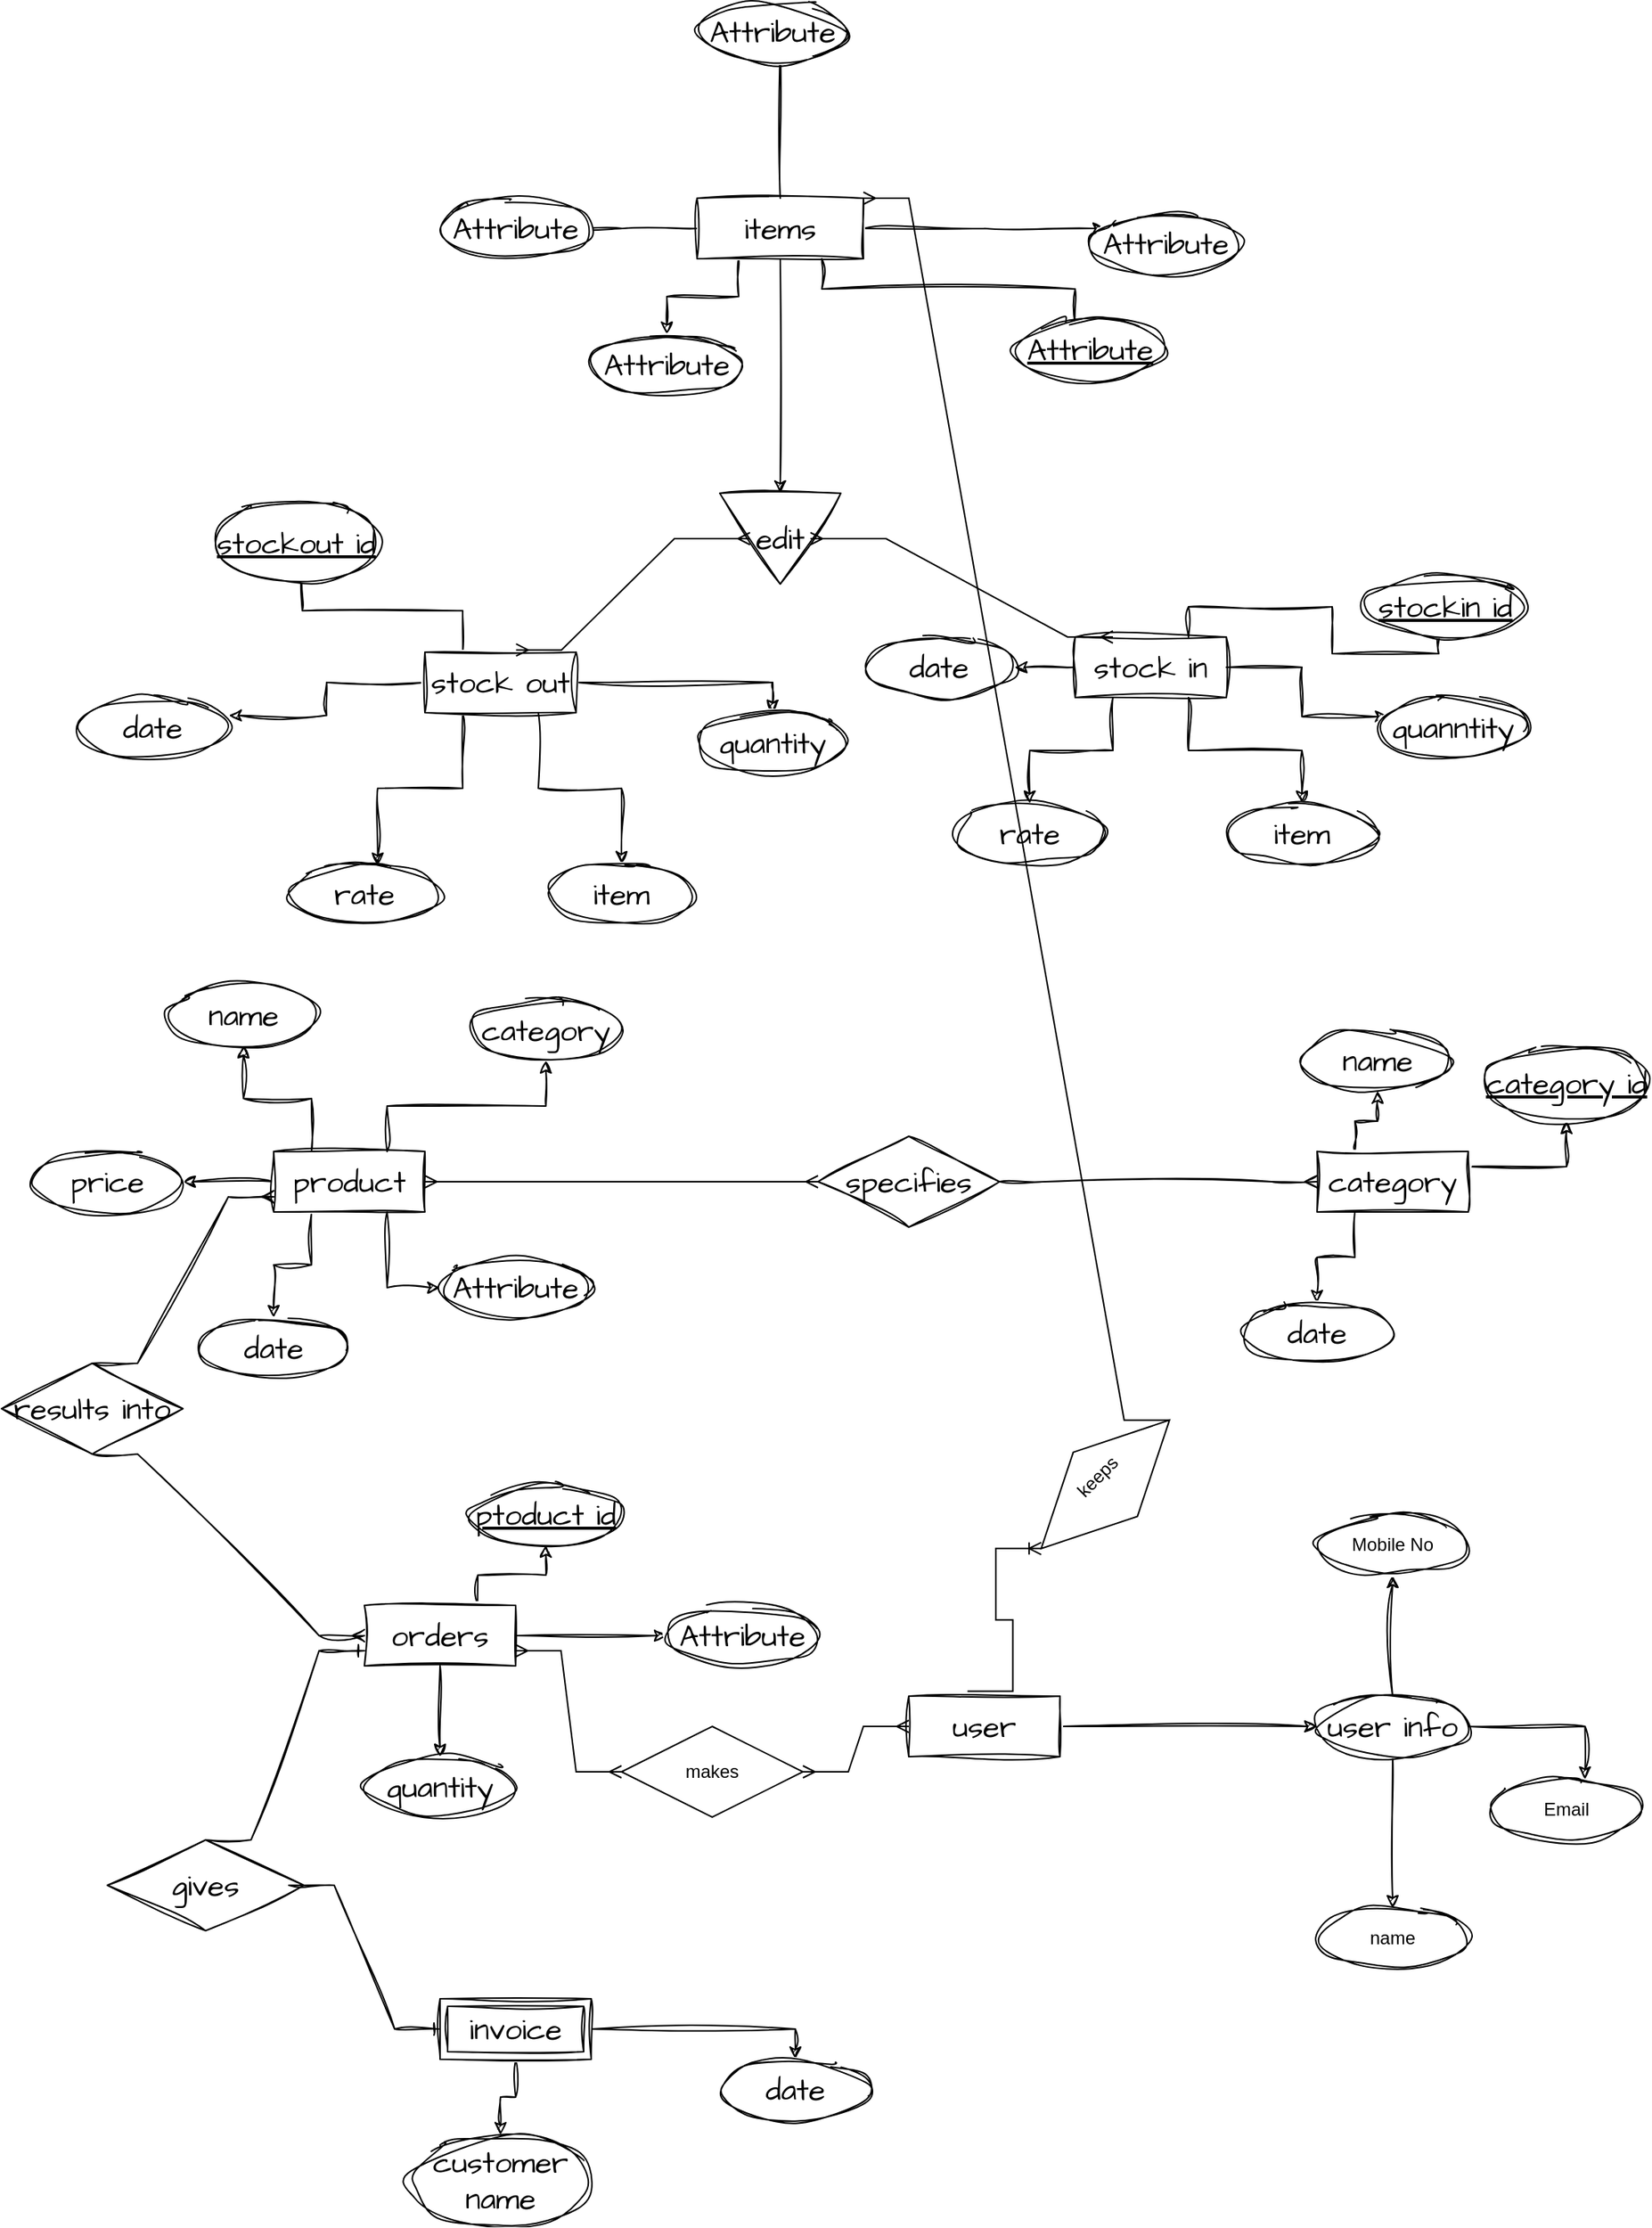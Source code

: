 <mxfile version="23.1.5" type="device">
  <diagram name="Page-1" id="d0xMiE2sbBYV306ZG_iz">
    <mxGraphModel dx="1313" dy="754" grid="1" gridSize="10" guides="1" tooltips="1" connect="1" arrows="1" fold="1" page="1" pageScale="1" pageWidth="1100" pageHeight="850" math="0" shadow="0">
      <root>
        <mxCell id="0" />
        <mxCell id="1" parent="0" />
        <mxCell id="WMFWkVEAaqzMLic5enuT-10" style="edgeStyle=orthogonalEdgeStyle;rounded=0;sketch=1;hachureGap=4;jiggle=2;curveFitting=1;orthogonalLoop=1;jettySize=auto;html=1;exitX=0;exitY=0.5;exitDx=0;exitDy=0;entryX=1;entryY=0.5;entryDx=0;entryDy=0;fontFamily=Architects Daughter;fontSource=https%3A%2F%2Ffonts.googleapis.com%2Fcss%3Ffamily%3DArchitects%2BDaughter;fontSize=16;" parent="1" source="WMFWkVEAaqzMLic5enuT-1" edge="1">
          <mxGeometry relative="1" as="geometry">
            <mxPoint x="370" y="180" as="targetPoint" />
          </mxGeometry>
        </mxCell>
        <mxCell id="WMFWkVEAaqzMLic5enuT-11" style="edgeStyle=orthogonalEdgeStyle;rounded=0;sketch=1;hachureGap=4;jiggle=2;curveFitting=1;orthogonalLoop=1;jettySize=auto;html=1;fontFamily=Architects Daughter;fontSource=https%3A%2F%2Ffonts.googleapis.com%2Fcss%3Ffamily%3DArchitects%2BDaughter;fontSize=16;entryX=0.5;entryY=1;entryDx=0;entryDy=0;" parent="1" source="WMFWkVEAaqzMLic5enuT-1" edge="1">
          <mxGeometry relative="1" as="geometry">
            <mxPoint x="520" y="60" as="targetPoint" />
            <Array as="points">
              <mxPoint x="525" y="60" />
            </Array>
          </mxGeometry>
        </mxCell>
        <mxCell id="WMFWkVEAaqzMLic5enuT-12" style="edgeStyle=orthogonalEdgeStyle;rounded=0;sketch=1;hachureGap=4;jiggle=2;curveFitting=1;orthogonalLoop=1;jettySize=auto;html=1;entryX=0;entryY=0.5;entryDx=0;entryDy=0;fontFamily=Architects Daughter;fontSource=https%3A%2F%2Ffonts.googleapis.com%2Fcss%3Ffamily%3DArchitects%2BDaughter;fontSize=16;" parent="1" source="WMFWkVEAaqzMLic5enuT-1" edge="1">
          <mxGeometry relative="1" as="geometry">
            <mxPoint x="740" y="180" as="targetPoint" />
          </mxGeometry>
        </mxCell>
        <mxCell id="WMFWkVEAaqzMLic5enuT-13" style="edgeStyle=orthogonalEdgeStyle;rounded=0;sketch=1;hachureGap=4;jiggle=2;curveFitting=1;orthogonalLoop=1;jettySize=auto;html=1;exitX=0.75;exitY=1;exitDx=0;exitDy=0;entryX=0.4;entryY=0.25;entryDx=0;entryDy=0;entryPerimeter=0;fontFamily=Architects Daughter;fontSource=https%3A%2F%2Ffonts.googleapis.com%2Fcss%3Ffamily%3DArchitects%2BDaughter;fontSize=16;" parent="1" source="WMFWkVEAaqzMLic5enuT-1" target="WMFWkVEAaqzMLic5enuT-5" edge="1">
          <mxGeometry relative="1" as="geometry" />
        </mxCell>
        <mxCell id="WMFWkVEAaqzMLic5enuT-14" style="edgeStyle=orthogonalEdgeStyle;rounded=0;sketch=1;hachureGap=4;jiggle=2;curveFitting=1;orthogonalLoop=1;jettySize=auto;html=1;exitX=0.25;exitY=1;exitDx=0;exitDy=0;entryX=0.5;entryY=0;entryDx=0;entryDy=0;fontFamily=Architects Daughter;fontSource=https%3A%2F%2Ffonts.googleapis.com%2Fcss%3Ffamily%3DArchitects%2BDaughter;fontSize=16;" parent="1" source="WMFWkVEAaqzMLic5enuT-1" target="WMFWkVEAaqzMLic5enuT-4" edge="1">
          <mxGeometry relative="1" as="geometry" />
        </mxCell>
        <mxCell id="WMFWkVEAaqzMLic5enuT-22" style="edgeStyle=orthogonalEdgeStyle;rounded=0;sketch=1;hachureGap=4;jiggle=2;curveFitting=1;orthogonalLoop=1;jettySize=auto;html=1;fontFamily=Architects Daughter;fontSource=https%3A%2F%2Ffonts.googleapis.com%2Fcss%3Ffamily%3DArchitects%2BDaughter;fontSize=16;" parent="1" source="WMFWkVEAaqzMLic5enuT-1" target="WMFWkVEAaqzMLic5enuT-21" edge="1">
          <mxGeometry relative="1" as="geometry" />
        </mxCell>
        <mxCell id="WMFWkVEAaqzMLic5enuT-1" value="items" style="whiteSpace=wrap;html=1;align=center;sketch=1;hachureGap=4;jiggle=2;curveFitting=1;fontFamily=Architects Daughter;fontSource=https%3A%2F%2Ffonts.googleapis.com%2Fcss%3Ffamily%3DArchitects%2BDaughter;fontSize=20;" parent="1" vertex="1">
          <mxGeometry x="470" y="160" width="110" height="40" as="geometry" />
        </mxCell>
        <mxCell id="WMFWkVEAaqzMLic5enuT-4" value="Attribute" style="ellipse;whiteSpace=wrap;html=1;align=center;sketch=1;hachureGap=4;jiggle=2;curveFitting=1;fontFamily=Architects Daughter;fontSource=https%3A%2F%2Ffonts.googleapis.com%2Fcss%3Ffamily%3DArchitects%2BDaughter;fontSize=20;" parent="1" vertex="1">
          <mxGeometry x="400" y="250" width="100" height="40" as="geometry" />
        </mxCell>
        <mxCell id="WMFWkVEAaqzMLic5enuT-5" value="Attribute" style="ellipse;whiteSpace=wrap;html=1;align=center;fontStyle=4;sketch=1;hachureGap=4;jiggle=2;curveFitting=1;fontFamily=Architects Daughter;fontSource=https%3A%2F%2Ffonts.googleapis.com%2Fcss%3Ffamily%3DArchitects%2BDaughter;fontSize=20;" parent="1" vertex="1">
          <mxGeometry x="680" y="240" width="100" height="40" as="geometry" />
        </mxCell>
        <mxCell id="WMFWkVEAaqzMLic5enuT-15" value="Attribute" style="ellipse;whiteSpace=wrap;html=1;align=center;sketch=1;hachureGap=4;jiggle=2;curveFitting=1;fontFamily=Architects Daughter;fontSource=https%3A%2F%2Ffonts.googleapis.com%2Fcss%3Ffamily%3DArchitects%2BDaughter;fontSize=20;" parent="1" vertex="1">
          <mxGeometry x="730" y="170" width="100" height="40" as="geometry" />
        </mxCell>
        <mxCell id="WMFWkVEAaqzMLic5enuT-16" value="Attribute" style="ellipse;whiteSpace=wrap;html=1;align=center;sketch=1;hachureGap=4;jiggle=2;curveFitting=1;fontFamily=Architects Daughter;fontSource=https%3A%2F%2Ffonts.googleapis.com%2Fcss%3Ffamily%3DArchitects%2BDaughter;fontSize=20;" parent="1" vertex="1">
          <mxGeometry x="300" y="160" width="100" height="40" as="geometry" />
        </mxCell>
        <mxCell id="WMFWkVEAaqzMLic5enuT-17" value="Attribute" style="ellipse;whiteSpace=wrap;html=1;align=center;sketch=1;hachureGap=4;jiggle=2;curveFitting=1;fontFamily=Architects Daughter;fontSource=https%3A%2F%2Ffonts.googleapis.com%2Fcss%3Ffamily%3DArchitects%2BDaughter;fontSize=20;" parent="1" vertex="1">
          <mxGeometry x="470" y="30" width="100" height="40" as="geometry" />
        </mxCell>
        <mxCell id="WMFWkVEAaqzMLic5enuT-21" value="edit" style="triangle;whiteSpace=wrap;html=1;sketch=1;hachureGap=4;jiggle=2;curveFitting=1;fontFamily=Architects Daughter;fontSource=https%3A%2F%2Ffonts.googleapis.com%2Fcss%3Ffamily%3DArchitects%2BDaughter;fontSize=20;direction=south;" parent="1" vertex="1">
          <mxGeometry x="485" y="355" width="80" height="60" as="geometry" />
        </mxCell>
        <mxCell id="WMFWkVEAaqzMLic5enuT-32" style="edgeStyle=orthogonalEdgeStyle;rounded=0;sketch=1;hachureGap=4;jiggle=2;curveFitting=1;orthogonalLoop=1;jettySize=auto;html=1;exitX=0.25;exitY=0;exitDx=0;exitDy=0;entryX=0.584;entryY=0.98;entryDx=0;entryDy=0;entryPerimeter=0;fontFamily=Architects Daughter;fontSource=https%3A%2F%2Ffonts.googleapis.com%2Fcss%3Ffamily%3DArchitects%2BDaughter;fontSize=16;" parent="1" source="WMFWkVEAaqzMLic5enuT-25" edge="1">
          <mxGeometry relative="1" as="geometry">
            <mxPoint x="208.4" y="404.2" as="targetPoint" />
          </mxGeometry>
        </mxCell>
        <mxCell id="WMFWkVEAaqzMLic5enuT-33" style="edgeStyle=orthogonalEdgeStyle;rounded=0;sketch=1;hachureGap=4;jiggle=2;curveFitting=1;orthogonalLoop=1;jettySize=auto;html=1;entryX=1.004;entryY=0.295;entryDx=0;entryDy=0;entryPerimeter=0;fontFamily=Architects Daughter;fontSource=https%3A%2F%2Ffonts.googleapis.com%2Fcss%3Ffamily%3DArchitects%2BDaughter;fontSize=16;" parent="1" source="WMFWkVEAaqzMLic5enuT-25" target="WMFWkVEAaqzMLic5enuT-28" edge="1">
          <mxGeometry relative="1" as="geometry" />
        </mxCell>
        <mxCell id="WMFWkVEAaqzMLic5enuT-34" style="edgeStyle=orthogonalEdgeStyle;rounded=0;sketch=1;hachureGap=4;jiggle=2;curveFitting=1;orthogonalLoop=1;jettySize=auto;html=1;exitX=0.25;exitY=1;exitDx=0;exitDy=0;entryX=0.588;entryY=0.025;entryDx=0;entryDy=0;entryPerimeter=0;fontFamily=Architects Daughter;fontSource=https%3A%2F%2Ffonts.googleapis.com%2Fcss%3Ffamily%3DArchitects%2BDaughter;fontSize=16;" parent="1" source="WMFWkVEAaqzMLic5enuT-25" target="WMFWkVEAaqzMLic5enuT-29" edge="1">
          <mxGeometry relative="1" as="geometry" />
        </mxCell>
        <mxCell id="WMFWkVEAaqzMLic5enuT-35" style="edgeStyle=orthogonalEdgeStyle;rounded=0;sketch=1;hachureGap=4;jiggle=2;curveFitting=1;orthogonalLoop=1;jettySize=auto;html=1;exitX=0.75;exitY=1;exitDx=0;exitDy=0;entryX=0.5;entryY=0;entryDx=0;entryDy=0;fontFamily=Architects Daughter;fontSource=https%3A%2F%2Ffonts.googleapis.com%2Fcss%3Ffamily%3DArchitects%2BDaughter;fontSize=16;" parent="1" source="WMFWkVEAaqzMLic5enuT-25" target="WMFWkVEAaqzMLic5enuT-30" edge="1">
          <mxGeometry relative="1" as="geometry" />
        </mxCell>
        <mxCell id="WMFWkVEAaqzMLic5enuT-36" style="edgeStyle=orthogonalEdgeStyle;rounded=0;sketch=1;hachureGap=4;jiggle=2;curveFitting=1;orthogonalLoop=1;jettySize=auto;html=1;exitX=1;exitY=0.5;exitDx=0;exitDy=0;entryX=0.5;entryY=0;entryDx=0;entryDy=0;fontFamily=Architects Daughter;fontSource=https%3A%2F%2Ffonts.googleapis.com%2Fcss%3Ffamily%3DArchitects%2BDaughter;fontSize=16;" parent="1" source="WMFWkVEAaqzMLic5enuT-25" target="WMFWkVEAaqzMLic5enuT-31" edge="1">
          <mxGeometry relative="1" as="geometry" />
        </mxCell>
        <mxCell id="WMFWkVEAaqzMLic5enuT-25" value="stock out" style="whiteSpace=wrap;html=1;align=center;sketch=1;hachureGap=4;jiggle=2;curveFitting=1;fontFamily=Architects Daughter;fontSource=https%3A%2F%2Ffonts.googleapis.com%2Fcss%3Ffamily%3DArchitects%2BDaughter;fontSize=20;" parent="1" vertex="1">
          <mxGeometry x="290" y="460" width="100" height="40" as="geometry" />
        </mxCell>
        <mxCell id="WMFWkVEAaqzMLic5enuT-67" style="edgeStyle=orthogonalEdgeStyle;rounded=0;sketch=1;hachureGap=4;jiggle=2;curveFitting=1;orthogonalLoop=1;jettySize=auto;html=1;exitX=0;exitY=0.5;exitDx=0;exitDy=0;fontFamily=Architects Daughter;fontSource=https%3A%2F%2Ffonts.googleapis.com%2Fcss%3Ffamily%3DArchitects%2BDaughter;fontSize=16;" parent="1" source="WMFWkVEAaqzMLic5enuT-26" target="WMFWkVEAaqzMLic5enuT-64" edge="1">
          <mxGeometry relative="1" as="geometry" />
        </mxCell>
        <mxCell id="WMFWkVEAaqzMLic5enuT-68" style="edgeStyle=orthogonalEdgeStyle;rounded=0;sketch=1;hachureGap=4;jiggle=2;curveFitting=1;orthogonalLoop=1;jettySize=auto;html=1;exitX=0.25;exitY=1;exitDx=0;exitDy=0;entryX=0.5;entryY=0;entryDx=0;entryDy=0;fontFamily=Architects Daughter;fontSource=https%3A%2F%2Ffonts.googleapis.com%2Fcss%3Ffamily%3DArchitects%2BDaughter;fontSize=16;" parent="1" source="WMFWkVEAaqzMLic5enuT-26" target="WMFWkVEAaqzMLic5enuT-62" edge="1">
          <mxGeometry relative="1" as="geometry" />
        </mxCell>
        <mxCell id="WMFWkVEAaqzMLic5enuT-69" style="edgeStyle=orthogonalEdgeStyle;rounded=0;sketch=1;hachureGap=4;jiggle=2;curveFitting=1;orthogonalLoop=1;jettySize=auto;html=1;exitX=0.75;exitY=1;exitDx=0;exitDy=0;entryX=0.5;entryY=0;entryDx=0;entryDy=0;fontFamily=Architects Daughter;fontSource=https%3A%2F%2Ffonts.googleapis.com%2Fcss%3Ffamily%3DArchitects%2BDaughter;fontSize=16;" parent="1" source="WMFWkVEAaqzMLic5enuT-26" target="WMFWkVEAaqzMLic5enuT-66" edge="1">
          <mxGeometry relative="1" as="geometry" />
        </mxCell>
        <mxCell id="WMFWkVEAaqzMLic5enuT-70" style="edgeStyle=orthogonalEdgeStyle;rounded=0;sketch=1;hachureGap=4;jiggle=2;curveFitting=1;orthogonalLoop=1;jettySize=auto;html=1;exitX=1;exitY=0.5;exitDx=0;exitDy=0;entryX=0.068;entryY=0.315;entryDx=0;entryDy=0;entryPerimeter=0;fontFamily=Architects Daughter;fontSource=https%3A%2F%2Ffonts.googleapis.com%2Fcss%3Ffamily%3DArchitects%2BDaughter;fontSize=16;" parent="1" source="WMFWkVEAaqzMLic5enuT-26" target="WMFWkVEAaqzMLic5enuT-63" edge="1">
          <mxGeometry relative="1" as="geometry" />
        </mxCell>
        <mxCell id="WMFWkVEAaqzMLic5enuT-71" style="edgeStyle=orthogonalEdgeStyle;rounded=0;sketch=1;hachureGap=4;jiggle=2;curveFitting=1;orthogonalLoop=1;jettySize=auto;html=1;exitX=0.75;exitY=0;exitDx=0;exitDy=0;fontFamily=Architects Daughter;fontSource=https%3A%2F%2Ffonts.googleapis.com%2Fcss%3Ffamily%3DArchitects%2BDaughter;fontSize=16;" parent="1" source="WMFWkVEAaqzMLic5enuT-26" edge="1">
          <mxGeometry relative="1" as="geometry">
            <mxPoint x="960" y="440" as="targetPoint" />
          </mxGeometry>
        </mxCell>
        <mxCell id="WMFWkVEAaqzMLic5enuT-26" value="stock in" style="whiteSpace=wrap;html=1;align=center;sketch=1;hachureGap=4;jiggle=2;curveFitting=1;fontFamily=Architects Daughter;fontSource=https%3A%2F%2Ffonts.googleapis.com%2Fcss%3Ffamily%3DArchitects%2BDaughter;fontSize=20;" parent="1" vertex="1">
          <mxGeometry x="720" y="450" width="100" height="40" as="geometry" />
        </mxCell>
        <mxCell id="WMFWkVEAaqzMLic5enuT-28" value="date" style="ellipse;whiteSpace=wrap;html=1;align=center;sketch=1;hachureGap=4;jiggle=2;curveFitting=1;fontFamily=Architects Daughter;fontSource=https%3A%2F%2Ffonts.googleapis.com%2Fcss%3Ffamily%3DArchitects%2BDaughter;fontSize=20;" parent="1" vertex="1">
          <mxGeometry x="60" y="490" width="100" height="40" as="geometry" />
        </mxCell>
        <mxCell id="WMFWkVEAaqzMLic5enuT-29" value="rate" style="ellipse;whiteSpace=wrap;html=1;align=center;sketch=1;hachureGap=4;jiggle=2;curveFitting=1;fontFamily=Architects Daughter;fontSource=https%3A%2F%2Ffonts.googleapis.com%2Fcss%3Ffamily%3DArchitects%2BDaughter;fontSize=20;" parent="1" vertex="1">
          <mxGeometry x="200" y="600" width="100" height="40" as="geometry" />
        </mxCell>
        <mxCell id="WMFWkVEAaqzMLic5enuT-30" value="item" style="ellipse;whiteSpace=wrap;html=1;align=center;sketch=1;hachureGap=4;jiggle=2;curveFitting=1;fontFamily=Architects Daughter;fontSource=https%3A%2F%2Ffonts.googleapis.com%2Fcss%3Ffamily%3DArchitects%2BDaughter;fontSize=20;" parent="1" vertex="1">
          <mxGeometry x="370" y="600" width="100" height="40" as="geometry" />
        </mxCell>
        <mxCell id="WMFWkVEAaqzMLic5enuT-31" value="quantity" style="ellipse;whiteSpace=wrap;html=1;align=center;sketch=1;hachureGap=4;jiggle=2;curveFitting=1;fontFamily=Architects Daughter;fontSource=https%3A%2F%2Ffonts.googleapis.com%2Fcss%3Ffamily%3DArchitects%2BDaughter;fontSize=20;" parent="1" vertex="1">
          <mxGeometry x="470" y="500" width="100" height="40" as="geometry" />
        </mxCell>
        <mxCell id="WMFWkVEAaqzMLic5enuT-37" value="stockout id" style="ellipse;whiteSpace=wrap;html=1;align=center;fontStyle=4;sketch=1;hachureGap=4;jiggle=2;curveFitting=1;fontFamily=Architects Daughter;fontSource=https%3A%2F%2Ffonts.googleapis.com%2Fcss%3Ffamily%3DArchitects%2BDaughter;fontSize=20;" parent="1" vertex="1">
          <mxGeometry x="150" y="360" width="110" height="55" as="geometry" />
        </mxCell>
        <mxCell id="WMFWkVEAaqzMLic5enuT-62" value="rate" style="ellipse;whiteSpace=wrap;html=1;align=center;sketch=1;hachureGap=4;jiggle=2;curveFitting=1;fontFamily=Architects Daughter;fontSource=https%3A%2F%2Ffonts.googleapis.com%2Fcss%3Ffamily%3DArchitects%2BDaughter;fontSize=20;" parent="1" vertex="1">
          <mxGeometry x="640" y="560" width="100" height="40" as="geometry" />
        </mxCell>
        <mxCell id="WMFWkVEAaqzMLic5enuT-63" value="quanntity" style="ellipse;whiteSpace=wrap;html=1;align=center;sketch=1;hachureGap=4;jiggle=2;curveFitting=1;fontFamily=Architects Daughter;fontSource=https%3A%2F%2Ffonts.googleapis.com%2Fcss%3Ffamily%3DArchitects%2BDaughter;fontSize=20;" parent="1" vertex="1">
          <mxGeometry x="920" y="490" width="100" height="40" as="geometry" />
        </mxCell>
        <mxCell id="WMFWkVEAaqzMLic5enuT-64" value="date" style="ellipse;whiteSpace=wrap;html=1;align=center;sketch=1;hachureGap=4;jiggle=2;curveFitting=1;fontFamily=Architects Daughter;fontSource=https%3A%2F%2Ffonts.googleapis.com%2Fcss%3Ffamily%3DArchitects%2BDaughter;fontSize=20;" parent="1" vertex="1">
          <mxGeometry x="580" y="450" width="100" height="40" as="geometry" />
        </mxCell>
        <mxCell id="WMFWkVEAaqzMLic5enuT-66" value="item" style="ellipse;whiteSpace=wrap;html=1;align=center;sketch=1;hachureGap=4;jiggle=2;curveFitting=1;fontFamily=Architects Daughter;fontSource=https%3A%2F%2Ffonts.googleapis.com%2Fcss%3Ffamily%3DArchitects%2BDaughter;fontSize=20;" parent="1" vertex="1">
          <mxGeometry x="820" y="560" width="100" height="40" as="geometry" />
        </mxCell>
        <mxCell id="WMFWkVEAaqzMLic5enuT-74" value="stockin id" style="ellipse;whiteSpace=wrap;html=1;align=center;fontStyle=4;sketch=1;hachureGap=4;jiggle=2;curveFitting=1;fontFamily=Architects Daughter;fontSource=https%3A%2F%2Ffonts.googleapis.com%2Fcss%3Ffamily%3DArchitects%2BDaughter;fontSize=20;" parent="1" vertex="1">
          <mxGeometry x="910" y="410" width="110" height="40" as="geometry" />
        </mxCell>
        <mxCell id="WMFWkVEAaqzMLic5enuT-88" style="edgeStyle=orthogonalEdgeStyle;rounded=0;sketch=1;hachureGap=4;jiggle=2;curveFitting=1;orthogonalLoop=1;jettySize=auto;html=1;exitX=0.25;exitY=1;exitDx=0;exitDy=0;fontFamily=Architects Daughter;fontSource=https%3A%2F%2Ffonts.googleapis.com%2Fcss%3Ffamily%3DArchitects%2BDaughter;fontSize=16;" parent="1" source="WMFWkVEAaqzMLic5enuT-75" target="WMFWkVEAaqzMLic5enuT-77" edge="1">
          <mxGeometry relative="1" as="geometry" />
        </mxCell>
        <mxCell id="WMFWkVEAaqzMLic5enuT-89" style="edgeStyle=orthogonalEdgeStyle;rounded=0;sketch=1;hachureGap=4;jiggle=2;curveFitting=1;orthogonalLoop=1;jettySize=auto;html=1;exitX=0.75;exitY=1;exitDx=0;exitDy=0;entryX=0;entryY=0.5;entryDx=0;entryDy=0;fontFamily=Architects Daughter;fontSource=https%3A%2F%2Ffonts.googleapis.com%2Fcss%3Ffamily%3DArchitects%2BDaughter;fontSize=16;" parent="1" source="WMFWkVEAaqzMLic5enuT-75" target="WMFWkVEAaqzMLic5enuT-76" edge="1">
          <mxGeometry relative="1" as="geometry" />
        </mxCell>
        <mxCell id="WMFWkVEAaqzMLic5enuT-91" style="edgeStyle=orthogonalEdgeStyle;rounded=0;sketch=1;hachureGap=4;jiggle=2;curveFitting=1;orthogonalLoop=1;jettySize=auto;html=1;fontFamily=Architects Daughter;fontSource=https%3A%2F%2Ffonts.googleapis.com%2Fcss%3Ffamily%3DArchitects%2BDaughter;fontSize=16;" parent="1" source="WMFWkVEAaqzMLic5enuT-75" target="WMFWkVEAaqzMLic5enuT-78" edge="1">
          <mxGeometry relative="1" as="geometry" />
        </mxCell>
        <mxCell id="WMFWkVEAaqzMLic5enuT-95" style="edgeStyle=orthogonalEdgeStyle;rounded=0;sketch=1;hachureGap=4;jiggle=2;curveFitting=1;orthogonalLoop=1;jettySize=auto;html=1;exitX=0.25;exitY=0;exitDx=0;exitDy=0;entryX=0.5;entryY=1;entryDx=0;entryDy=0;fontFamily=Architects Daughter;fontSource=https%3A%2F%2Ffonts.googleapis.com%2Fcss%3Ffamily%3DArchitects%2BDaughter;fontSize=16;" parent="1" source="WMFWkVEAaqzMLic5enuT-75" target="WMFWkVEAaqzMLic5enuT-79" edge="1">
          <mxGeometry relative="1" as="geometry" />
        </mxCell>
        <mxCell id="WMFWkVEAaqzMLic5enuT-97" style="edgeStyle=orthogonalEdgeStyle;rounded=0;sketch=1;hachureGap=4;jiggle=2;curveFitting=1;orthogonalLoop=1;jettySize=auto;html=1;exitX=0.75;exitY=0;exitDx=0;exitDy=0;entryX=0.5;entryY=1;entryDx=0;entryDy=0;fontFamily=Architects Daughter;fontSource=https%3A%2F%2Ffonts.googleapis.com%2Fcss%3Ffamily%3DArchitects%2BDaughter;fontSize=16;" parent="1" source="WMFWkVEAaqzMLic5enuT-75" target="WMFWkVEAaqzMLic5enuT-80" edge="1">
          <mxGeometry relative="1" as="geometry" />
        </mxCell>
        <mxCell id="WMFWkVEAaqzMLic5enuT-75" value="product" style="whiteSpace=wrap;html=1;align=center;sketch=1;hachureGap=4;jiggle=2;curveFitting=1;fontFamily=Architects Daughter;fontSource=https%3A%2F%2Ffonts.googleapis.com%2Fcss%3Ffamily%3DArchitects%2BDaughter;fontSize=20;" parent="1" vertex="1">
          <mxGeometry x="190" y="790" width="100" height="40" as="geometry" />
        </mxCell>
        <mxCell id="WMFWkVEAaqzMLic5enuT-76" value="Attribute" style="ellipse;whiteSpace=wrap;html=1;align=center;sketch=1;hachureGap=4;jiggle=2;curveFitting=1;fontFamily=Architects Daughter;fontSource=https%3A%2F%2Ffonts.googleapis.com%2Fcss%3Ffamily%3DArchitects%2BDaughter;fontSize=20;" parent="1" vertex="1">
          <mxGeometry x="300" y="860" width="100" height="40" as="geometry" />
        </mxCell>
        <mxCell id="WMFWkVEAaqzMLic5enuT-77" value="date" style="ellipse;whiteSpace=wrap;html=1;align=center;sketch=1;hachureGap=4;jiggle=2;curveFitting=1;fontFamily=Architects Daughter;fontSource=https%3A%2F%2Ffonts.googleapis.com%2Fcss%3Ffamily%3DArchitects%2BDaughter;fontSize=20;" parent="1" vertex="1">
          <mxGeometry x="140" y="900" width="100" height="40" as="geometry" />
        </mxCell>
        <mxCell id="WMFWkVEAaqzMLic5enuT-78" value="price" style="ellipse;whiteSpace=wrap;html=1;align=center;sketch=1;hachureGap=4;jiggle=2;curveFitting=1;fontFamily=Architects Daughter;fontSource=https%3A%2F%2Ffonts.googleapis.com%2Fcss%3Ffamily%3DArchitects%2BDaughter;fontSize=20;" parent="1" vertex="1">
          <mxGeometry x="30" y="790" width="100" height="40" as="geometry" />
        </mxCell>
        <mxCell id="WMFWkVEAaqzMLic5enuT-79" value="name" style="ellipse;whiteSpace=wrap;html=1;align=center;sketch=1;hachureGap=4;jiggle=2;curveFitting=1;fontFamily=Architects Daughter;fontSource=https%3A%2F%2Ffonts.googleapis.com%2Fcss%3Ffamily%3DArchitects%2BDaughter;fontSize=20;" parent="1" vertex="1">
          <mxGeometry x="120" y="680" width="100" height="40" as="geometry" />
        </mxCell>
        <mxCell id="WMFWkVEAaqzMLic5enuT-80" value="category" style="ellipse;whiteSpace=wrap;html=1;align=center;sketch=1;hachureGap=4;jiggle=2;curveFitting=1;fontFamily=Architects Daughter;fontSource=https%3A%2F%2Ffonts.googleapis.com%2Fcss%3Ffamily%3DArchitects%2BDaughter;fontSize=20;" parent="1" vertex="1">
          <mxGeometry x="320" y="690" width="100" height="40" as="geometry" />
        </mxCell>
        <mxCell id="WMFWkVEAaqzMLic5enuT-81" value="specifies" style="shape=rhombus;perimeter=rhombusPerimeter;whiteSpace=wrap;html=1;align=center;sketch=1;hachureGap=4;jiggle=2;curveFitting=1;fontFamily=Architects Daughter;fontSource=https%3A%2F%2Ffonts.googleapis.com%2Fcss%3Ffamily%3DArchitects%2BDaughter;fontSize=20;" parent="1" vertex="1">
          <mxGeometry x="550" y="780" width="120" height="60" as="geometry" />
        </mxCell>
        <mxCell id="WMFWkVEAaqzMLic5enuT-92" style="edgeStyle=orthogonalEdgeStyle;rounded=0;sketch=1;hachureGap=4;jiggle=2;curveFitting=1;orthogonalLoop=1;jettySize=auto;html=1;exitX=0.25;exitY=1;exitDx=0;exitDy=0;fontFamily=Architects Daughter;fontSource=https%3A%2F%2Ffonts.googleapis.com%2Fcss%3Ffamily%3DArchitects%2BDaughter;fontSize=16;" parent="1" source="WMFWkVEAaqzMLic5enuT-82" target="WMFWkVEAaqzMLic5enuT-85" edge="1">
          <mxGeometry relative="1" as="geometry" />
        </mxCell>
        <mxCell id="WMFWkVEAaqzMLic5enuT-93" style="edgeStyle=orthogonalEdgeStyle;rounded=0;sketch=1;hachureGap=4;jiggle=2;curveFitting=1;orthogonalLoop=1;jettySize=auto;html=1;exitX=0.25;exitY=0;exitDx=0;exitDy=0;entryX=0.5;entryY=1;entryDx=0;entryDy=0;fontFamily=Architects Daughter;fontSource=https%3A%2F%2Ffonts.googleapis.com%2Fcss%3Ffamily%3DArchitects%2BDaughter;fontSize=16;" parent="1" source="WMFWkVEAaqzMLic5enuT-82" target="WMFWkVEAaqzMLic5enuT-83" edge="1">
          <mxGeometry relative="1" as="geometry" />
        </mxCell>
        <mxCell id="WMFWkVEAaqzMLic5enuT-94" style="edgeStyle=orthogonalEdgeStyle;rounded=0;sketch=1;hachureGap=4;jiggle=2;curveFitting=1;orthogonalLoop=1;jettySize=auto;html=1;exitX=1;exitY=0.25;exitDx=0;exitDy=0;fontFamily=Architects Daughter;fontSource=https%3A%2F%2Ffonts.googleapis.com%2Fcss%3Ffamily%3DArchitects%2BDaughter;fontSize=16;" parent="1" source="WMFWkVEAaqzMLic5enuT-82" target="WMFWkVEAaqzMLic5enuT-84" edge="1">
          <mxGeometry relative="1" as="geometry" />
        </mxCell>
        <mxCell id="WMFWkVEAaqzMLic5enuT-82" value="category" style="whiteSpace=wrap;html=1;align=center;sketch=1;hachureGap=4;jiggle=2;curveFitting=1;fontFamily=Architects Daughter;fontSource=https%3A%2F%2Ffonts.googleapis.com%2Fcss%3Ffamily%3DArchitects%2BDaughter;fontSize=20;" parent="1" vertex="1">
          <mxGeometry x="880" y="790" width="100" height="40" as="geometry" />
        </mxCell>
        <mxCell id="WMFWkVEAaqzMLic5enuT-83" value="name" style="ellipse;whiteSpace=wrap;html=1;align=center;sketch=1;hachureGap=4;jiggle=2;curveFitting=1;fontFamily=Architects Daughter;fontSource=https%3A%2F%2Ffonts.googleapis.com%2Fcss%3Ffamily%3DArchitects%2BDaughter;fontSize=20;" parent="1" vertex="1">
          <mxGeometry x="870" y="710" width="100" height="40" as="geometry" />
        </mxCell>
        <mxCell id="WMFWkVEAaqzMLic5enuT-84" value="category id" style="ellipse;whiteSpace=wrap;html=1;align=center;fontStyle=4;sketch=1;hachureGap=4;jiggle=2;curveFitting=1;fontFamily=Architects Daughter;fontSource=https%3A%2F%2Ffonts.googleapis.com%2Fcss%3Ffamily%3DArchitects%2BDaughter;fontSize=20;" parent="1" vertex="1">
          <mxGeometry x="990" y="720" width="110" height="50" as="geometry" />
        </mxCell>
        <mxCell id="WMFWkVEAaqzMLic5enuT-85" value="date" style="ellipse;whiteSpace=wrap;html=1;align=center;sketch=1;hachureGap=4;jiggle=2;curveFitting=1;fontFamily=Architects Daughter;fontSource=https%3A%2F%2Ffonts.googleapis.com%2Fcss%3Ffamily%3DArchitects%2BDaughter;fontSize=20;" parent="1" vertex="1">
          <mxGeometry x="830" y="890" width="100" height="40" as="geometry" />
        </mxCell>
        <mxCell id="WMFWkVEAaqzMLic5enuT-98" value="" style="edgeStyle=entityRelationEdgeStyle;fontSize=12;html=1;endArrow=ERmany;rounded=0;sketch=1;hachureGap=4;jiggle=2;curveFitting=1;fontFamily=Architects Daughter;fontSource=https%3A%2F%2Ffonts.googleapis.com%2Fcss%3Ffamily%3DArchitects%2BDaughter;exitX=1;exitY=0.5;exitDx=0;exitDy=0;entryX=0;entryY=0.5;entryDx=0;entryDy=0;" parent="1" source="WMFWkVEAaqzMLic5enuT-81" target="WMFWkVEAaqzMLic5enuT-82" edge="1">
          <mxGeometry width="100" height="100" relative="1" as="geometry">
            <mxPoint x="690" y="840" as="sourcePoint" />
            <mxPoint x="790" y="740" as="targetPoint" />
          </mxGeometry>
        </mxCell>
        <mxCell id="WMFWkVEAaqzMLic5enuT-110" value="" style="edgeStyle=orthogonalEdgeStyle;rounded=0;sketch=1;hachureGap=4;jiggle=2;curveFitting=1;orthogonalLoop=1;jettySize=auto;html=1;fontFamily=Architects Daughter;fontSource=https%3A%2F%2Ffonts.googleapis.com%2Fcss%3Ffamily%3DArchitects%2BDaughter;fontSize=16;" parent="1" source="WMFWkVEAaqzMLic5enuT-99" target="WMFWkVEAaqzMLic5enuT-105" edge="1">
          <mxGeometry relative="1" as="geometry" />
        </mxCell>
        <mxCell id="WMFWkVEAaqzMLic5enuT-111" style="edgeStyle=orthogonalEdgeStyle;rounded=0;sketch=1;hachureGap=4;jiggle=2;curveFitting=1;orthogonalLoop=1;jettySize=auto;html=1;fontFamily=Architects Daughter;fontSource=https%3A%2F%2Ffonts.googleapis.com%2Fcss%3Ffamily%3DArchitects%2BDaughter;fontSize=16;" parent="1" source="WMFWkVEAaqzMLic5enuT-99" target="WMFWkVEAaqzMLic5enuT-109" edge="1">
          <mxGeometry relative="1" as="geometry" />
        </mxCell>
        <mxCell id="WMFWkVEAaqzMLic5enuT-129" style="edgeStyle=orthogonalEdgeStyle;rounded=0;sketch=1;hachureGap=4;jiggle=2;curveFitting=1;orthogonalLoop=1;jettySize=auto;html=1;exitX=0.75;exitY=0;exitDx=0;exitDy=0;entryX=0.5;entryY=1;entryDx=0;entryDy=0;fontFamily=Architects Daughter;fontSource=https%3A%2F%2Ffonts.googleapis.com%2Fcss%3Ffamily%3DArchitects%2BDaughter;fontSize=16;" parent="1" source="WMFWkVEAaqzMLic5enuT-99" target="WMFWkVEAaqzMLic5enuT-107" edge="1">
          <mxGeometry relative="1" as="geometry" />
        </mxCell>
        <mxCell id="WMFWkVEAaqzMLic5enuT-99" value="orders" style="whiteSpace=wrap;html=1;align=center;sketch=1;hachureGap=4;jiggle=2;curveFitting=1;fontFamily=Architects Daughter;fontSource=https%3A%2F%2Ffonts.googleapis.com%2Fcss%3Ffamily%3DArchitects%2BDaughter;fontSize=20;" parent="1" vertex="1">
          <mxGeometry x="250" y="1090" width="100" height="40" as="geometry" />
        </mxCell>
        <mxCell id="WMFWkVEAaqzMLic5enuT-100" value="results into" style="shape=rhombus;perimeter=rhombusPerimeter;whiteSpace=wrap;html=1;align=center;sketch=1;hachureGap=4;jiggle=2;curveFitting=1;fontFamily=Architects Daughter;fontSource=https%3A%2F%2Ffonts.googleapis.com%2Fcss%3Ffamily%3DArchitects%2BDaughter;fontSize=20;" parent="1" vertex="1">
          <mxGeometry x="10" y="930" width="120" height="60" as="geometry" />
        </mxCell>
        <mxCell id="WMFWkVEAaqzMLic5enuT-104" value="" style="edgeStyle=entityRelationEdgeStyle;fontSize=12;html=1;endArrow=ERmany;rounded=0;sketch=1;hachureGap=4;jiggle=2;curveFitting=1;fontFamily=Architects Daughter;fontSource=https%3A%2F%2Ffonts.googleapis.com%2Fcss%3Ffamily%3DArchitects%2BDaughter;entryX=0;entryY=0.75;entryDx=0;entryDy=0;exitX=0.5;exitY=0;exitDx=0;exitDy=0;" parent="1" source="WMFWkVEAaqzMLic5enuT-100" target="WMFWkVEAaqzMLic5enuT-75" edge="1">
          <mxGeometry width="100" height="100" relative="1" as="geometry">
            <mxPoint x="70" y="920" as="sourcePoint" />
            <mxPoint x="126.3" y="710" as="targetPoint" />
          </mxGeometry>
        </mxCell>
        <mxCell id="WMFWkVEAaqzMLic5enuT-105" value="quantity" style="ellipse;whiteSpace=wrap;html=1;align=center;sketch=1;hachureGap=4;jiggle=2;curveFitting=1;fontFamily=Architects Daughter;fontSource=https%3A%2F%2Ffonts.googleapis.com%2Fcss%3Ffamily%3DArchitects%2BDaughter;fontSize=20;" parent="1" vertex="1">
          <mxGeometry x="250" y="1190" width="100" height="40" as="geometry" />
        </mxCell>
        <mxCell id="WMFWkVEAaqzMLic5enuT-107" value="ptoduct id" style="ellipse;whiteSpace=wrap;html=1;align=center;fontStyle=4;sketch=1;hachureGap=4;jiggle=2;curveFitting=1;fontFamily=Architects Daughter;fontSource=https%3A%2F%2Ffonts.googleapis.com%2Fcss%3Ffamily%3DArchitects%2BDaughter;fontSize=20;" parent="1" vertex="1">
          <mxGeometry x="320" y="1010" width="100" height="40" as="geometry" />
        </mxCell>
        <mxCell id="WMFWkVEAaqzMLic5enuT-108" value="" style="edgeStyle=entityRelationEdgeStyle;fontSize=12;html=1;endArrow=ERmany;rounded=0;sketch=1;hachureGap=4;jiggle=2;curveFitting=1;fontFamily=Architects Daughter;fontSource=https%3A%2F%2Ffonts.googleapis.com%2Fcss%3Ffamily%3DArchitects%2BDaughter;entryX=0;entryY=0.5;entryDx=0;entryDy=0;" parent="1" target="WMFWkVEAaqzMLic5enuT-99" edge="1">
          <mxGeometry width="100" height="100" relative="1" as="geometry">
            <mxPoint x="70" y="990" as="sourcePoint" />
            <mxPoint x="260" y="1030" as="targetPoint" />
          </mxGeometry>
        </mxCell>
        <mxCell id="WMFWkVEAaqzMLic5enuT-109" value="Attribute" style="ellipse;whiteSpace=wrap;html=1;align=center;sketch=1;hachureGap=4;jiggle=2;curveFitting=1;fontFamily=Architects Daughter;fontSource=https%3A%2F%2Ffonts.googleapis.com%2Fcss%3Ffamily%3DArchitects%2BDaughter;fontSize=20;" parent="1" vertex="1">
          <mxGeometry x="450" y="1090" width="100" height="40" as="geometry" />
        </mxCell>
        <mxCell id="WMFWkVEAaqzMLic5enuT-112" value="gives" style="shape=rhombus;perimeter=rhombusPerimeter;whiteSpace=wrap;html=1;align=center;sketch=1;hachureGap=4;jiggle=2;curveFitting=1;fontFamily=Architects Daughter;fontSource=https%3A%2F%2Ffonts.googleapis.com%2Fcss%3Ffamily%3DArchitects%2BDaughter;fontSize=20;" parent="1" vertex="1">
          <mxGeometry x="80" y="1245" width="130" height="60" as="geometry" />
        </mxCell>
        <mxCell id="WMFWkVEAaqzMLic5enuT-115" value="" style="edgeStyle=entityRelationEdgeStyle;fontSize=12;html=1;endArrow=ERone;endFill=1;rounded=0;sketch=1;hachureGap=4;jiggle=2;curveFitting=1;fontFamily=Architects Daughter;fontSource=https%3A%2F%2Ffonts.googleapis.com%2Fcss%3Ffamily%3DArchitects%2BDaughter;entryX=0;entryY=0.75;entryDx=0;entryDy=0;exitX=0.5;exitY=0;exitDx=0;exitDy=0;" parent="1" source="WMFWkVEAaqzMLic5enuT-112" target="WMFWkVEAaqzMLic5enuT-99" edge="1">
          <mxGeometry width="100" height="100" relative="1" as="geometry">
            <mxPoint x="140" y="1245" as="sourcePoint" />
            <mxPoint x="250" y="1115" as="targetPoint" />
            <Array as="points">
              <mxPoint x="-230" y="1055" />
            </Array>
          </mxGeometry>
        </mxCell>
        <mxCell id="WMFWkVEAaqzMLic5enuT-128" style="edgeStyle=orthogonalEdgeStyle;rounded=0;sketch=1;hachureGap=4;jiggle=2;curveFitting=1;orthogonalLoop=1;jettySize=auto;html=1;entryX=0;entryY=0.5;entryDx=0;entryDy=0;fontFamily=Architects Daughter;fontSource=https%3A%2F%2Ffonts.googleapis.com%2Fcss%3Ffamily%3DArchitects%2BDaughter;fontSize=16;" parent="1" source="WMFWkVEAaqzMLic5enuT-119" target="WMFWkVEAaqzMLic5enuT-127" edge="1">
          <mxGeometry relative="1" as="geometry" />
        </mxCell>
        <mxCell id="WMFWkVEAaqzMLic5enuT-119" value="user" style="whiteSpace=wrap;html=1;align=center;sketch=1;hachureGap=4;jiggle=2;curveFitting=1;fontFamily=Architects Daughter;fontSource=https%3A%2F%2Ffonts.googleapis.com%2Fcss%3Ffamily%3DArchitects%2BDaughter;fontSize=20;" parent="1" vertex="1">
          <mxGeometry x="610" y="1150" width="100" height="40" as="geometry" />
        </mxCell>
        <mxCell id="WMFWkVEAaqzMLic5enuT-120" value="" style="edgeStyle=entityRelationEdgeStyle;fontSize=12;html=1;endArrow=ERone;endFill=1;rounded=0;sketch=1;hachureGap=4;jiggle=2;curveFitting=1;fontFamily=Architects Daughter;fontSource=https%3A%2F%2Ffonts.googleapis.com%2Fcss%3Ffamily%3DArchitects%2BDaughter;" parent="1" edge="1">
          <mxGeometry width="100" height="100" relative="1" as="geometry">
            <mxPoint x="200" y="1275" as="sourcePoint" />
            <mxPoint x="300" y="1370" as="targetPoint" />
          </mxGeometry>
        </mxCell>
        <mxCell id="WMFWkVEAaqzMLic5enuT-125" style="edgeStyle=orthogonalEdgeStyle;rounded=0;sketch=1;hachureGap=4;jiggle=2;curveFitting=1;orthogonalLoop=1;jettySize=auto;html=1;exitX=0.5;exitY=1;exitDx=0;exitDy=0;entryX=0.5;entryY=0;entryDx=0;entryDy=0;fontFamily=Architects Daughter;fontSource=https%3A%2F%2Ffonts.googleapis.com%2Fcss%3Ffamily%3DArchitects%2BDaughter;fontSize=16;" parent="1" source="WMFWkVEAaqzMLic5enuT-122" target="WMFWkVEAaqzMLic5enuT-123" edge="1">
          <mxGeometry relative="1" as="geometry" />
        </mxCell>
        <mxCell id="WMFWkVEAaqzMLic5enuT-126" style="edgeStyle=orthogonalEdgeStyle;rounded=0;sketch=1;hachureGap=4;jiggle=2;curveFitting=1;orthogonalLoop=1;jettySize=auto;html=1;entryX=0.5;entryY=0;entryDx=0;entryDy=0;fontFamily=Architects Daughter;fontSource=https%3A%2F%2Ffonts.googleapis.com%2Fcss%3Ffamily%3DArchitects%2BDaughter;fontSize=16;" parent="1" source="WMFWkVEAaqzMLic5enuT-122" target="WMFWkVEAaqzMLic5enuT-124" edge="1">
          <mxGeometry relative="1" as="geometry" />
        </mxCell>
        <mxCell id="WMFWkVEAaqzMLic5enuT-122" value="invoice" style="shape=ext;margin=3;double=1;whiteSpace=wrap;html=1;align=center;sketch=1;hachureGap=4;jiggle=2;curveFitting=1;fontFamily=Architects Daughter;fontSource=https%3A%2F%2Ffonts.googleapis.com%2Fcss%3Ffamily%3DArchitects%2BDaughter;fontSize=20;" parent="1" vertex="1">
          <mxGeometry x="300" y="1350" width="100" height="40" as="geometry" />
        </mxCell>
        <mxCell id="WMFWkVEAaqzMLic5enuT-123" value="customer name" style="ellipse;whiteSpace=wrap;html=1;align=center;sketch=1;hachureGap=4;jiggle=2;curveFitting=1;fontFamily=Architects Daughter;fontSource=https%3A%2F%2Ffonts.googleapis.com%2Fcss%3Ffamily%3DArchitects%2BDaughter;fontSize=20;" parent="1" vertex="1">
          <mxGeometry x="280" y="1440" width="120" height="60" as="geometry" />
        </mxCell>
        <mxCell id="WMFWkVEAaqzMLic5enuT-124" value="date" style="ellipse;whiteSpace=wrap;html=1;align=center;sketch=1;hachureGap=4;jiggle=2;curveFitting=1;fontFamily=Architects Daughter;fontSource=https%3A%2F%2Ffonts.googleapis.com%2Fcss%3Ffamily%3DArchitects%2BDaughter;fontSize=20;" parent="1" vertex="1">
          <mxGeometry x="485" y="1390" width="100" height="40" as="geometry" />
        </mxCell>
        <mxCell id="dwEyooeh5JAsBMT3azLC-6" style="edgeStyle=orthogonalEdgeStyle;rounded=0;sketch=1;hachureGap=4;jiggle=2;curveFitting=1;orthogonalLoop=1;jettySize=auto;html=1;entryX=0.5;entryY=0;entryDx=0;entryDy=0;" parent="1" source="WMFWkVEAaqzMLic5enuT-127" target="dwEyooeh5JAsBMT3azLC-3" edge="1">
          <mxGeometry relative="1" as="geometry" />
        </mxCell>
        <mxCell id="dwEyooeh5JAsBMT3azLC-11" style="edgeStyle=orthogonalEdgeStyle;rounded=0;sketch=1;hachureGap=4;jiggle=2;curveFitting=1;orthogonalLoop=1;jettySize=auto;html=1;entryX=0.5;entryY=1;entryDx=0;entryDy=0;" parent="1" source="WMFWkVEAaqzMLic5enuT-127" target="dwEyooeh5JAsBMT3azLC-5" edge="1">
          <mxGeometry relative="1" as="geometry" />
        </mxCell>
        <mxCell id="WMFWkVEAaqzMLic5enuT-127" value="user info" style="ellipse;whiteSpace=wrap;html=1;align=center;sketch=1;hachureGap=4;jiggle=2;curveFitting=1;fontFamily=Architects Daughter;fontSource=https%3A%2F%2Ffonts.googleapis.com%2Fcss%3Ffamily%3DArchitects%2BDaughter;fontSize=20;" parent="1" vertex="1">
          <mxGeometry x="880" y="1150" width="100" height="40" as="geometry" />
        </mxCell>
        <mxCell id="dwEyooeh5JAsBMT3azLC-3" value="name" style="ellipse;whiteSpace=wrap;html=1;align=center;sketch=1;hachureGap=4;jiggle=2;curveFitting=1;" parent="1" vertex="1">
          <mxGeometry x="880" y="1290" width="100" height="40" as="geometry" />
        </mxCell>
        <mxCell id="dwEyooeh5JAsBMT3azLC-4" value="Email" style="ellipse;whiteSpace=wrap;html=1;align=center;sketch=1;hachureGap=4;jiggle=2;curveFitting=1;" parent="1" vertex="1">
          <mxGeometry x="995" y="1205" width="100" height="40" as="geometry" />
        </mxCell>
        <mxCell id="dwEyooeh5JAsBMT3azLC-5" value="Mobile No" style="ellipse;whiteSpace=wrap;html=1;align=center;sketch=1;hachureGap=4;jiggle=2;curveFitting=1;" parent="1" vertex="1">
          <mxGeometry x="880" y="1030" width="100" height="40" as="geometry" />
        </mxCell>
        <mxCell id="dwEyooeh5JAsBMT3azLC-7" style="edgeStyle=orthogonalEdgeStyle;rounded=0;sketch=1;hachureGap=4;jiggle=2;curveFitting=1;orthogonalLoop=1;jettySize=auto;html=1;entryX=0.622;entryY=0;entryDx=0;entryDy=0;entryPerimeter=0;" parent="1" source="WMFWkVEAaqzMLic5enuT-127" target="dwEyooeh5JAsBMT3azLC-4" edge="1">
          <mxGeometry relative="1" as="geometry" />
        </mxCell>
        <mxCell id="ui4c5zIpfHfy1Uzx9RDT-1" value="keeps&lt;div&gt;&lt;br/&gt;&lt;/div&gt;" style="shape=rhombus;perimeter=rhombusPerimeter;whiteSpace=wrap;html=1;align=center;rotation=-45;" vertex="1" parent="1">
          <mxGeometry x="680" y="980" width="120" height="60" as="geometry" />
        </mxCell>
        <mxCell id="ui4c5zIpfHfy1Uzx9RDT-4" value="" style="edgeStyle=entityRelationEdgeStyle;fontSize=12;html=1;endArrow=ERmany;rounded=0;entryX=1;entryY=0;entryDx=0;entryDy=0;exitX=1;exitY=0.5;exitDx=0;exitDy=0;" edge="1" parent="1" source="ui4c5zIpfHfy1Uzx9RDT-1" target="WMFWkVEAaqzMLic5enuT-1">
          <mxGeometry width="100" height="100" relative="1" as="geometry">
            <mxPoint x="870" y="300" as="sourcePoint" />
            <mxPoint x="970" y="200" as="targetPoint" />
          </mxGeometry>
        </mxCell>
        <mxCell id="ui4c5zIpfHfy1Uzx9RDT-5" value="makes" style="shape=rhombus;perimeter=rhombusPerimeter;whiteSpace=wrap;html=1;align=center;" vertex="1" parent="1">
          <mxGeometry x="420" y="1170" width="120" height="60" as="geometry" />
        </mxCell>
        <mxCell id="ui4c5zIpfHfy1Uzx9RDT-6" value="" style="edgeStyle=entityRelationEdgeStyle;fontSize=12;html=1;endArrow=ERmany;startArrow=ERmany;rounded=0;entryX=0;entryY=0.5;entryDx=0;entryDy=0;exitX=1;exitY=0.5;exitDx=0;exitDy=0;" edge="1" parent="1" source="ui4c5zIpfHfy1Uzx9RDT-5" target="WMFWkVEAaqzMLic5enuT-119">
          <mxGeometry width="100" height="100" relative="1" as="geometry">
            <mxPoint x="470" y="1240" as="sourcePoint" />
            <mxPoint x="570" y="1140" as="targetPoint" />
          </mxGeometry>
        </mxCell>
        <mxCell id="ui4c5zIpfHfy1Uzx9RDT-7" value="" style="edgeStyle=entityRelationEdgeStyle;fontSize=12;html=1;endArrow=ERmany;startArrow=ERmany;rounded=0;exitX=1;exitY=0.75;exitDx=0;exitDy=0;" edge="1" parent="1" source="WMFWkVEAaqzMLic5enuT-99" target="ui4c5zIpfHfy1Uzx9RDT-5">
          <mxGeometry width="100" height="100" relative="1" as="geometry">
            <mxPoint x="470" y="1240" as="sourcePoint" />
            <mxPoint x="570" y="1140" as="targetPoint" />
          </mxGeometry>
        </mxCell>
        <mxCell id="ui4c5zIpfHfy1Uzx9RDT-8" value="" style="edgeStyle=entityRelationEdgeStyle;fontSize=12;html=1;endArrow=ERmany;startArrow=ERmany;rounded=0;entryX=0;entryY=0.5;entryDx=0;entryDy=0;" edge="1" parent="1" source="WMFWkVEAaqzMLic5enuT-75" target="WMFWkVEAaqzMLic5enuT-81">
          <mxGeometry width="100" height="100" relative="1" as="geometry">
            <mxPoint x="350" y="890" as="sourcePoint" />
            <mxPoint x="450" y="790" as="targetPoint" />
          </mxGeometry>
        </mxCell>
        <mxCell id="ui4c5zIpfHfy1Uzx9RDT-9" value="" style="edgeStyle=entityRelationEdgeStyle;fontSize=12;html=1;endArrow=ERmany;startArrow=ERmany;rounded=0;exitX=0.603;exitY=-0.035;exitDx=0;exitDy=0;exitPerimeter=0;" edge="1" parent="1" source="WMFWkVEAaqzMLic5enuT-25" target="WMFWkVEAaqzMLic5enuT-21">
          <mxGeometry width="100" height="100" relative="1" as="geometry">
            <mxPoint x="510" y="470" as="sourcePoint" />
            <mxPoint x="610" y="370" as="targetPoint" />
            <Array as="points">
              <mxPoint x="400" y="410" />
            </Array>
          </mxGeometry>
        </mxCell>
        <mxCell id="ui4c5zIpfHfy1Uzx9RDT-10" value="" style="edgeStyle=entityRelationEdgeStyle;fontSize=12;html=1;endArrow=ERmany;startArrow=ERmany;rounded=0;entryX=0.25;entryY=0;entryDx=0;entryDy=0;" edge="1" parent="1" source="WMFWkVEAaqzMLic5enuT-21" target="WMFWkVEAaqzMLic5enuT-26">
          <mxGeometry width="100" height="100" relative="1" as="geometry">
            <mxPoint x="510" y="470" as="sourcePoint" />
            <mxPoint x="610" y="370" as="targetPoint" />
          </mxGeometry>
        </mxCell>
        <mxCell id="ui4c5zIpfHfy1Uzx9RDT-11" value="" style="edgeStyle=entityRelationEdgeStyle;fontSize=12;html=1;endArrow=ERoneToMany;rounded=0;entryX=0;entryY=0.5;entryDx=0;entryDy=0;exitX=0.388;exitY=-0.081;exitDx=0;exitDy=0;exitPerimeter=0;" edge="1" parent="1" source="WMFWkVEAaqzMLic5enuT-119" target="ui4c5zIpfHfy1Uzx9RDT-1">
          <mxGeometry width="100" height="100" relative="1" as="geometry">
            <mxPoint x="550" y="1180" as="sourcePoint" />
            <mxPoint x="650" y="1080" as="targetPoint" />
            <Array as="points">
              <mxPoint x="680" y="1110" />
            </Array>
          </mxGeometry>
        </mxCell>
      </root>
    </mxGraphModel>
  </diagram>
</mxfile>
